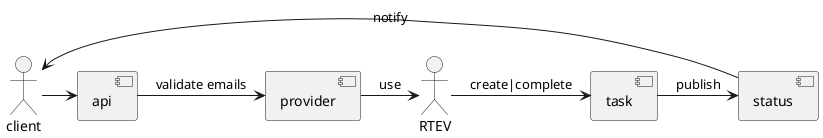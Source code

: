 @startuml

actor client
actor RTEV

client -> [api]
[api] -> [provider] : validate emails
[provider] -> RTEV: use
RTEV -> [task] : create|complete
[task] -> [status] : publish
[status] -> client : notify

@enduml
